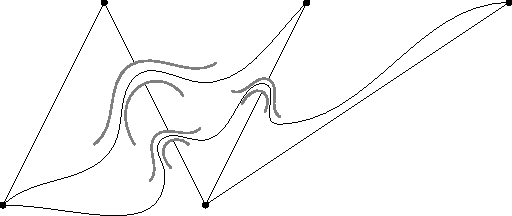 /******************************************************************************
 *                                 LICENSE                                    *
 ******************************************************************************
 *  This file is part of Mathematics-and-Physics.                             *
 *                                                                            *
 *  Mathematics-and-Physics is free software: you can redistribute it and/or  *
 *  modify it under the terms of the GNU General Public License as published  *
 *  by the Free Software Foundation, either version 3 of the License, or      *
 *  (at your option) any later version.                                       *
 *                                                                            *
 *  Mathematics-and-Physics is distributed in the hope that it will be useful *
 *  but WITHOUT ANY WARRANTY; without even the implied warranty of            *
 *  MERCHANTABILITY or FITNESS FOR A PARTICULAR PURPOSE.  See the             *
 *  GNU General Public License for more details.                              *
 *                                                                            *
 *  You should have received a copy of the GNU General Public License         *
 *  along with Mathematics-and-Physics.  If not, see                          *
 *  <https://www.gnu.org/licenses/>.                                          *
 ******************************************************************************/

/*  Size of the figure.                                                       */
size(256);

/*  Pen for drawing.                                                          */
pen dpen = black + linewidth(0.3pt);
pen greyp = grey + linewidth(0.8pt);

pair line_eval(pair A, pair B, real t)
{
    return scale(t)*B + scale(1.0 - t)*A;
}

pair orth(pair A)
{
    return (-A.y, A.x);
}

pair line_orth(pair A, pair B, real t)
{
    pair mid = line_eval(A, B, 0.5);
    pair orth = (-mid.y, mid.x);
    return mid + scale(t)*orth;
}

void draw_handle(pair A, pair B, real t, real s, real theta)
{
    pair H00 = line_eval(A, B, t);
    pair H01 = line_eval(A, B, 1.0 - t);
    pair H02 = line_orth(H00, H01, s);
    pair H10 = H00 + (0.8*s, 0.0);
    pair H11 = line_eval(H10, H01, 0.6);
    pair H12 = line_orth(H00, H01, 0.5*s);

    path g1 = H00{B - A} .. H02 .. H01{B - A};
    path g2 = H10{orth(B - A)} .. H12 .. H11{orth(A - B)};

    transform T = shift(-line_eval(H00, H01, 0.5));
    transform invT = shift(line_eval(H00, H01, 0.5));
    transform rot = rotate(theta);

    g1 = invT*(rot*(T*g1));
    g2 =  invT*(rot*(T*g2));
    filldraw(g1 -- reverse(g2) -- cycle, white, white);
    draw(g1, greyp);
    draw(g2, greyp);
}

pair V0 = (0.0, 0.0);
pair V1 = (1.0, 0.0);
pair V2 = (0.5, 1.0);
pair V3 = (1.5, 1.0);
pair V4 = (2.5, 1.0);

pair temp = (1.7, 0.5);

pair A0 = (0.55, 0.3);
pair A1 = (0.65, 0.63);
pair A2 = (0.95, 0.61);

pair B0 = (0.8, 0.15);
pair B1 = (0.78, 0.32);
pair B2 = (0.98, 0.32);
pair B3 = (1.2, 0.55);
pair B4 = (1.28, 0.6);
pair B5 = (1.36, 0.4);

dot(V0);
dot(V1);
dot(V2);
dot(V3);
dot(V4);

draw(V0 -- V2, dpen);
draw(V1 -- V2, dpen);
draw(V1 -- V3, dpen);
draw(V1 -- V4, dpen);
draw_handle(V0, V3, 0.3, 0.25, 0.0);
draw_handle(V0, V4, 0.45, 0.1, -50.0);
draw_handle(V0, temp, 0.4, 0.15, 30.0);

draw(V0{NE} .. A0 .. A1{NE} .. A2 .. V3{NE}, dpen);
draw(V0{E} .. B0{N} .. B1{NE} .. B2{E} .. B3 .. B4{E} .. B5{E} .. V4{E}, dpen);
